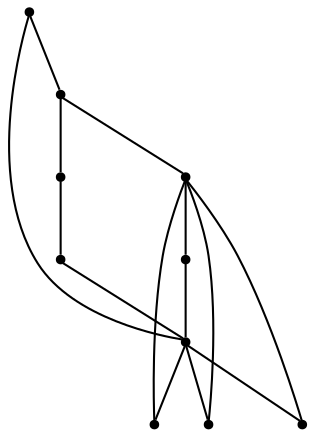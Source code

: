 graph {
  node [shape=point,comment="{\"directed\":false,\"doi\":\"10.4230/LIPIcs.GD.2024.13\",\"figure\":\"4 (1)\"}"]

  v0 [pos="1967.512759058698,331.74943225901757"]
  v1 [pos="1607.4135406078046,883.4355948834257"]
  v2 [pos="1447.369485915721,403.4184638938584"]
  v3 [pos="1807.468577175007,963.438495084578"]
  v4 [pos="1767.457658895692,963.438495084578"]
  v5 [pos="1727.446613424769,963.438495084578"]
  v6 [pos="1727.4466770205727,563.4242484010251"]
  v7 [pos="1588.241631666332,721.7632210465981"]
  v8 [pos="1467.3750086511825,803.4326946822733"]
  v9 [pos="1287.3254312236377,723.4300488033298"]

  v0 -- v1 [id="-1",pos="1967.512759058698,331.74943225901757 1607.4135406078046,883.4355948834257 1607.4135406078046,883.4355948834257 1607.4135406078046,883.4355948834257"]
  v0 -- v2 [id="-2",pos="1967.512759058698,331.74943225901757 1447.369485915721,403.4184638938584 1447.369485915721,403.4184638938584 1447.369485915721,403.4184638938584"]
  v9 -- v8 [id="-3",pos="1287.3254312236377,723.4300488033298 1467.3750086511825,803.4326946822733 1467.3750086511825,803.4326946822733 1467.3750086511825,803.4326946822733"]
  v2 -- v6 [id="-8",pos="1447.369485915721,403.4184638938584 1727.4466770205727,563.4242484010251 1727.4466770205727,563.4242484010251 1727.4466770205727,563.4242484010251"]
  v8 -- v1 [id="-10",pos="1467.3750086511825,803.4326946822733 1607.4135406078046,883.4355948834257 1607.4135406078046,883.4355948834257 1607.4135406078046,883.4355948834257"]
  v2 -- v9 [id="-11",pos="1447.369485915721,403.4184638938584 1287.3254312236377,723.4300488033298 1287.3254312236377,723.4300488033298 1287.3254312236377,723.4300488033298"]
  v7 -- v1 [id="-13",pos="1588.241631666332,721.7632210465981 1607.4135406078046,883.4355948834257 1607.4135406078046,883.4355948834257 1607.4135406078046,883.4355948834257"]
  v1 -- v4 [id="-16",pos="1607.4135406078046,883.4355948834257 1767.457658895692,963.438495084578 1767.457658895692,963.438495084578 1767.457658895692,963.438495084578"]
  v1 -- v5 [id="-18",pos="1607.4135406078046,883.4355948834257 1727.446613424769,963.438495084578 1727.446613424769,963.438495084578 1727.446613424769,963.438495084578"]
  v1 -- v3 [id="-20",pos="1607.4135406078046,883.4355948834257 1807.468577175007,963.438495084578 1807.468577175007,963.438495084578 1807.468577175007,963.438495084578"]
  v6 -- v3 [id="-24",pos="1727.4466770205727,563.4242484010251 1807.468577175007,963.438495084578 1807.468577175007,963.438495084578 1807.468577175007,963.438495084578"]
  v6 -- v7 [id="-25",pos="1727.4466770205727,563.4242484010251 1588.241631666332,721.7632210465981 1588.241631666332,721.7632210465981 1588.241631666332,721.7632210465981"]
  v6 -- v5 [id="-26",pos="1727.4466770205727,563.4242484010251 1727.446613424769,963.438495084578 1727.446613424769,963.438495084578 1727.446613424769,963.438495084578"]
  v6 -- v4 [id="-28",pos="1727.4466770205727,563.4242484010251 1767.457658895692,963.438495084578 1767.457658895692,963.438495084578 1767.457658895692,963.438495084578"]
}
